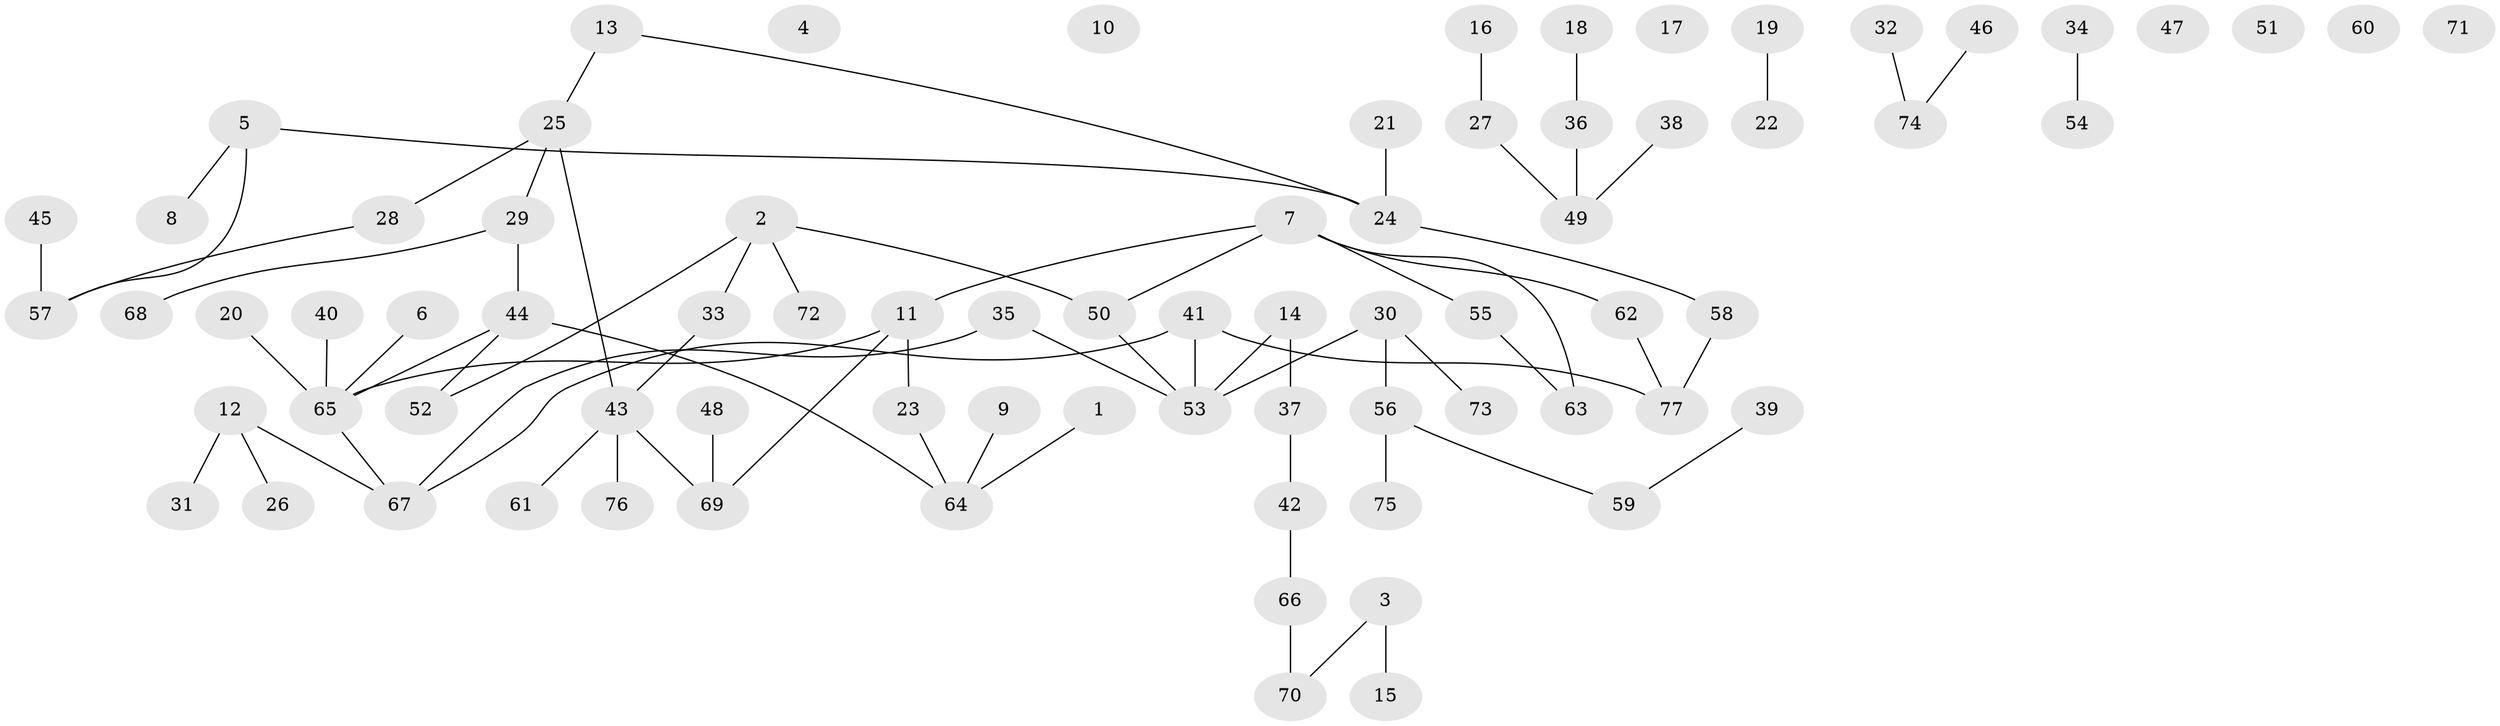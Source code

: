 // coarse degree distribution, {3: 0.09615384615384616, 4: 0.17307692307692307, 2: 0.17307692307692307, 0: 0.17307692307692307, 1: 0.36538461538461536, 8: 0.019230769230769232}
// Generated by graph-tools (version 1.1) at 2025/23/03/03/25 07:23:28]
// undirected, 77 vertices, 75 edges
graph export_dot {
graph [start="1"]
  node [color=gray90,style=filled];
  1;
  2;
  3;
  4;
  5;
  6;
  7;
  8;
  9;
  10;
  11;
  12;
  13;
  14;
  15;
  16;
  17;
  18;
  19;
  20;
  21;
  22;
  23;
  24;
  25;
  26;
  27;
  28;
  29;
  30;
  31;
  32;
  33;
  34;
  35;
  36;
  37;
  38;
  39;
  40;
  41;
  42;
  43;
  44;
  45;
  46;
  47;
  48;
  49;
  50;
  51;
  52;
  53;
  54;
  55;
  56;
  57;
  58;
  59;
  60;
  61;
  62;
  63;
  64;
  65;
  66;
  67;
  68;
  69;
  70;
  71;
  72;
  73;
  74;
  75;
  76;
  77;
  1 -- 64;
  2 -- 33;
  2 -- 50;
  2 -- 52;
  2 -- 72;
  3 -- 15;
  3 -- 70;
  5 -- 8;
  5 -- 24;
  5 -- 57;
  6 -- 65;
  7 -- 11;
  7 -- 50;
  7 -- 55;
  7 -- 62;
  7 -- 63;
  9 -- 64;
  11 -- 23;
  11 -- 65;
  11 -- 69;
  12 -- 26;
  12 -- 31;
  12 -- 67;
  13 -- 24;
  13 -- 25;
  14 -- 37;
  14 -- 53;
  16 -- 27;
  18 -- 36;
  19 -- 22;
  20 -- 65;
  21 -- 24;
  23 -- 64;
  24 -- 58;
  25 -- 28;
  25 -- 29;
  25 -- 43;
  27 -- 49;
  28 -- 57;
  29 -- 44;
  29 -- 68;
  30 -- 53;
  30 -- 56;
  30 -- 73;
  32 -- 74;
  33 -- 43;
  34 -- 54;
  35 -- 53;
  35 -- 67;
  36 -- 49;
  37 -- 42;
  38 -- 49;
  39 -- 59;
  40 -- 65;
  41 -- 53;
  41 -- 67;
  41 -- 77;
  42 -- 66;
  43 -- 61;
  43 -- 69;
  43 -- 76;
  44 -- 52;
  44 -- 64;
  44 -- 65;
  45 -- 57;
  46 -- 74;
  48 -- 69;
  50 -- 53;
  55 -- 63;
  56 -- 59;
  56 -- 75;
  58 -- 77;
  62 -- 77;
  65 -- 67;
  66 -- 70;
}
